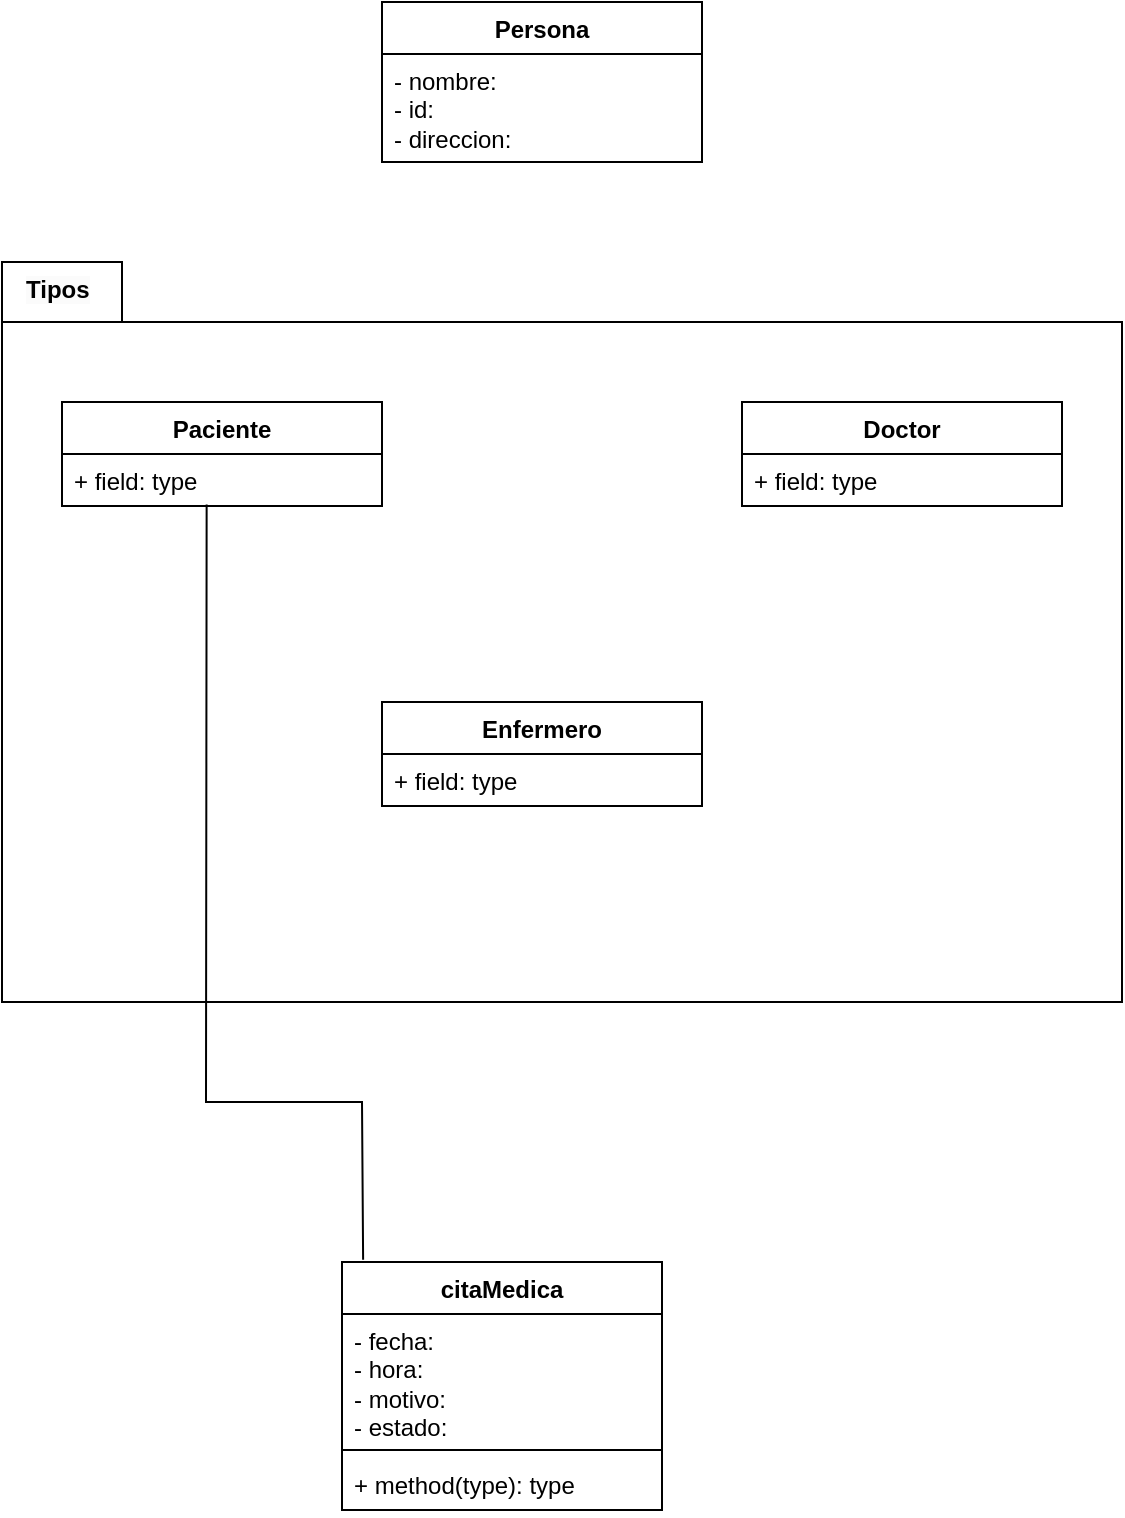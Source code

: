 <mxfile version="24.4.0" type="github">
  <diagram name="Página-1" id="yerM-l9EdVIVFdWMQ-4x">
    <mxGraphModel dx="271" dy="164" grid="1" gridSize="10" guides="1" tooltips="1" connect="1" arrows="1" fold="1" page="1" pageScale="1" pageWidth="827" pageHeight="1169" math="0" shadow="0">
      <root>
        <mxCell id="0" />
        <mxCell id="1" parent="0" />
        <mxCell id="hBw5z4i2427hPrcZ02ir-1" value="" style="shape=folder;fontStyle=1;spacingTop=10;tabWidth=60;tabHeight=30;tabPosition=left;html=1;whiteSpace=wrap;" vertex="1" parent="1">
          <mxGeometry x="30" y="260" width="560" height="370" as="geometry" />
        </mxCell>
        <mxCell id="67KR4b0ADti2KPWM-4B7-1" value="Persona" style="swimlane;fontStyle=1;align=center;verticalAlign=top;childLayout=stackLayout;horizontal=1;startSize=26;horizontalStack=0;resizeParent=1;resizeParentMax=0;resizeLast=0;collapsible=1;marginBottom=0;whiteSpace=wrap;html=1;" parent="1" vertex="1">
          <mxGeometry x="220" y="130" width="160" height="80" as="geometry" />
        </mxCell>
        <mxCell id="67KR4b0ADti2KPWM-4B7-2" value="- nombre:&lt;div&gt;- id:&lt;/div&gt;&lt;div&gt;- direccion:&amp;nbsp;&lt;/div&gt;" style="text;strokeColor=none;fillColor=none;align=left;verticalAlign=top;spacingLeft=4;spacingRight=4;overflow=hidden;rotatable=0;points=[[0,0.5],[1,0.5]];portConstraint=eastwest;whiteSpace=wrap;html=1;" parent="67KR4b0ADti2KPWM-4B7-1" vertex="1">
          <mxGeometry y="26" width="160" height="54" as="geometry" />
        </mxCell>
        <mxCell id="67KR4b0ADti2KPWM-4B7-5" value="citaMedica" style="swimlane;fontStyle=1;align=center;verticalAlign=top;childLayout=stackLayout;horizontal=1;startSize=26;horizontalStack=0;resizeParent=1;resizeParentMax=0;resizeLast=0;collapsible=1;marginBottom=0;whiteSpace=wrap;html=1;" parent="1" vertex="1">
          <mxGeometry x="200" y="760" width="160" height="124" as="geometry" />
        </mxCell>
        <mxCell id="67KR4b0ADti2KPWM-4B7-6" value="- fecha:&lt;div&gt;- hora:&lt;/div&gt;&lt;div&gt;- motivo:&lt;/div&gt;&lt;div&gt;- estado:&amp;nbsp;&lt;/div&gt;" style="text;strokeColor=none;fillColor=none;align=left;verticalAlign=top;spacingLeft=4;spacingRight=4;overflow=hidden;rotatable=0;points=[[0,0.5],[1,0.5]];portConstraint=eastwest;whiteSpace=wrap;html=1;" parent="67KR4b0ADti2KPWM-4B7-5" vertex="1">
          <mxGeometry y="26" width="160" height="64" as="geometry" />
        </mxCell>
        <mxCell id="67KR4b0ADti2KPWM-4B7-7" value="" style="line;strokeWidth=1;fillColor=none;align=left;verticalAlign=middle;spacingTop=-1;spacingLeft=3;spacingRight=3;rotatable=0;labelPosition=right;points=[];portConstraint=eastwest;strokeColor=inherit;" parent="67KR4b0ADti2KPWM-4B7-5" vertex="1">
          <mxGeometry y="90" width="160" height="8" as="geometry" />
        </mxCell>
        <mxCell id="67KR4b0ADti2KPWM-4B7-8" value="+ method(type): type" style="text;strokeColor=none;fillColor=none;align=left;verticalAlign=top;spacingLeft=4;spacingRight=4;overflow=hidden;rotatable=0;points=[[0,0.5],[1,0.5]];portConstraint=eastwest;whiteSpace=wrap;html=1;" parent="67KR4b0ADti2KPWM-4B7-5" vertex="1">
          <mxGeometry y="98" width="160" height="26" as="geometry" />
        </mxCell>
        <mxCell id="67KR4b0ADti2KPWM-4B7-13" value="Doctor" style="swimlane;fontStyle=1;align=center;verticalAlign=top;childLayout=stackLayout;horizontal=1;startSize=26;horizontalStack=0;resizeParent=1;resizeParentMax=0;resizeLast=0;collapsible=1;marginBottom=0;whiteSpace=wrap;html=1;" parent="1" vertex="1">
          <mxGeometry x="400" y="330" width="160" height="52" as="geometry" />
        </mxCell>
        <mxCell id="67KR4b0ADti2KPWM-4B7-14" value="+ field: type" style="text;strokeColor=none;fillColor=none;align=left;verticalAlign=top;spacingLeft=4;spacingRight=4;overflow=hidden;rotatable=0;points=[[0,0.5],[1,0.5]];portConstraint=eastwest;whiteSpace=wrap;html=1;" parent="67KR4b0ADti2KPWM-4B7-13" vertex="1">
          <mxGeometry y="26" width="160" height="26" as="geometry" />
        </mxCell>
        <mxCell id="67KR4b0ADti2KPWM-4B7-17" value="Enfermero" style="swimlane;fontStyle=1;align=center;verticalAlign=top;childLayout=stackLayout;horizontal=1;startSize=26;horizontalStack=0;resizeParent=1;resizeParentMax=0;resizeLast=0;collapsible=1;marginBottom=0;whiteSpace=wrap;html=1;" parent="1" vertex="1">
          <mxGeometry x="220" y="480" width="160" height="52" as="geometry" />
        </mxCell>
        <mxCell id="67KR4b0ADti2KPWM-4B7-18" value="+ field: type" style="text;strokeColor=none;fillColor=none;align=left;verticalAlign=top;spacingLeft=4;spacingRight=4;overflow=hidden;rotatable=0;points=[[0,0.5],[1,0.5]];portConstraint=eastwest;whiteSpace=wrap;html=1;" parent="67KR4b0ADti2KPWM-4B7-17" vertex="1">
          <mxGeometry y="26" width="160" height="26" as="geometry" />
        </mxCell>
        <mxCell id="hBw5z4i2427hPrcZ02ir-2" value="Paciente" style="swimlane;fontStyle=1;align=center;verticalAlign=top;childLayout=stackLayout;horizontal=1;startSize=26;horizontalStack=0;resizeParent=1;resizeParentMax=0;resizeLast=0;collapsible=1;marginBottom=0;whiteSpace=wrap;html=1;" vertex="1" parent="1">
          <mxGeometry x="60" y="330" width="160" height="52" as="geometry" />
        </mxCell>
        <mxCell id="hBw5z4i2427hPrcZ02ir-3" value="+ field: type" style="text;strokeColor=none;fillColor=none;align=left;verticalAlign=top;spacingLeft=4;spacingRight=4;overflow=hidden;rotatable=0;points=[[0,0.5],[1,0.5]];portConstraint=eastwest;whiteSpace=wrap;html=1;" vertex="1" parent="hBw5z4i2427hPrcZ02ir-2">
          <mxGeometry y="26" width="160" height="26" as="geometry" />
        </mxCell>
        <mxCell id="hBw5z4i2427hPrcZ02ir-4" value="&lt;span style=&quot;color: rgb(0, 0, 0); font-family: Helvetica; font-size: 12px; font-style: normal; font-variant-ligatures: normal; font-variant-caps: normal; font-weight: 700; letter-spacing: normal; orphans: 2; text-align: center; text-indent: 0px; text-transform: none; widows: 2; word-spacing: 0px; -webkit-text-stroke-width: 0px; white-space: normal; background-color: rgb(251, 251, 251); text-decoration-thickness: initial; text-decoration-style: initial; text-decoration-color: initial; display: inline !important; float: none;&quot;&gt;Tipos&lt;/span&gt;" style="text;whiteSpace=wrap;html=1;" vertex="1" parent="1">
          <mxGeometry x="40" y="260" width="40" height="20" as="geometry" />
        </mxCell>
        <mxCell id="hBw5z4i2427hPrcZ02ir-7" value="" style="endArrow=none;html=1;rounded=0;entryX=0.452;entryY=0.97;entryDx=0;entryDy=0;entryPerimeter=0;exitX=0.066;exitY=-0.009;exitDx=0;exitDy=0;exitPerimeter=0;" edge="1" parent="1" source="67KR4b0ADti2KPWM-4B7-5" target="hBw5z4i2427hPrcZ02ir-3">
          <mxGeometry width="50" height="50" relative="1" as="geometry">
            <mxPoint x="340" y="690" as="sourcePoint" />
            <mxPoint x="300" y="680" as="targetPoint" />
            <Array as="points">
              <mxPoint x="210" y="680" />
              <mxPoint x="132" y="680" />
            </Array>
          </mxGeometry>
        </mxCell>
      </root>
    </mxGraphModel>
  </diagram>
</mxfile>
